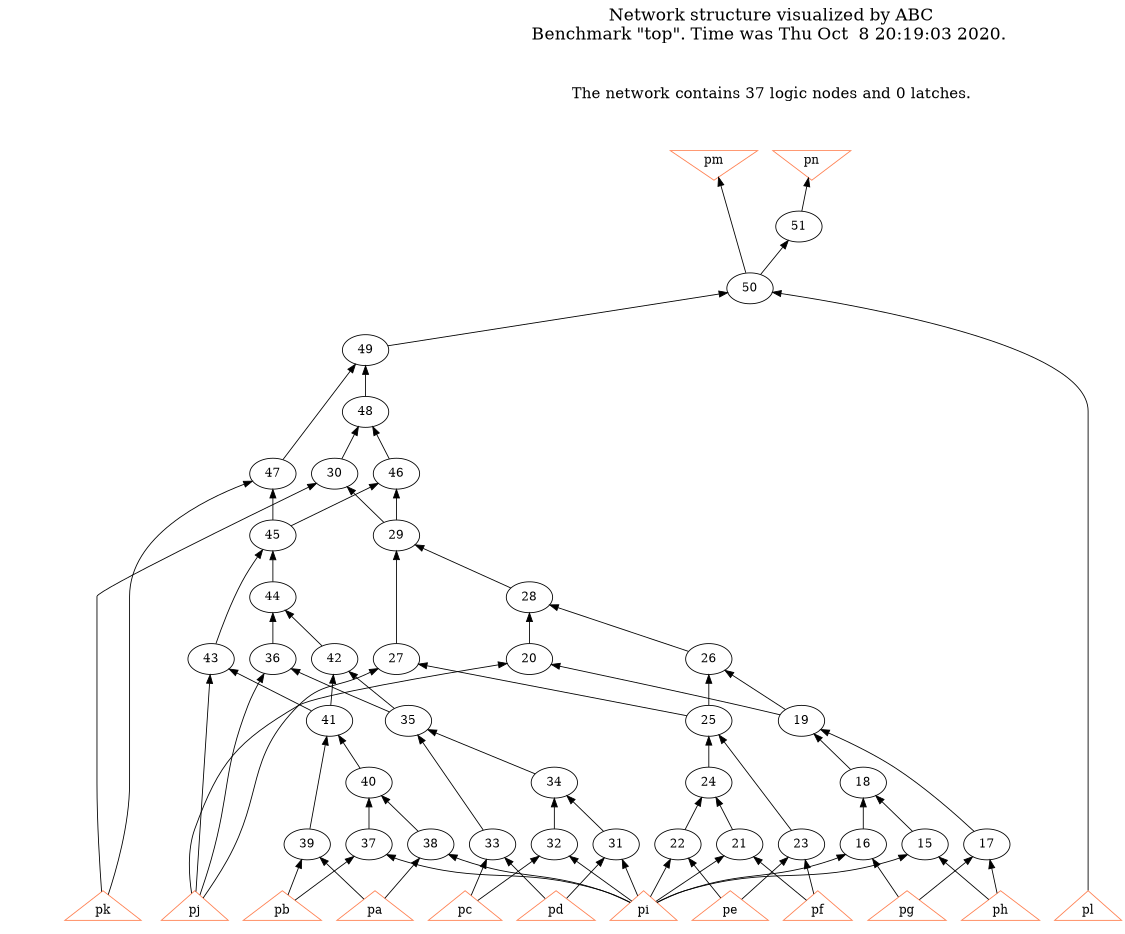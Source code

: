 # Network structure generated by ABC

digraph network {
size = "7.5,10";
center = true;
edge [dir = back];

{
  node [shape = plaintext];
  edge [style = invis];
  LevelTitle1 [label=""];
  LevelTitle2 [label=""];
  Level12 [label = ""];
  Level11 [label = ""];
  Level10 [label = ""];
  Level9 [label = ""];
  Level8 [label = ""];
  Level7 [label = ""];
  Level6 [label = ""];
  Level5 [label = ""];
  Level4 [label = ""];
  Level3 [label = ""];
  Level2 [label = ""];
  Level1 [label = ""];
  Level0 [label = ""];
  LevelTitle1 ->  LevelTitle2 ->  Level12 ->  Level11 ->  Level10 ->  Level9 ->  Level8 ->  Level7 ->  Level6 ->  Level5 ->  Level4 ->  Level3 ->  Level2 ->  Level1 ->  Level0;
}

{
  rank = same;
  LevelTitle1;
  title1 [shape=plaintext,
          fontsize=20,
          fontname = "Times-Roman",
          label="Network structure visualized by ABC\nBenchmark \"top\". Time was Thu Oct  8 20:19:03 2020. "
         ];
}

{
  rank = same;
  LevelTitle2;
  title2 [shape=plaintext,
          fontsize=18,
          fontname = "Times-Roman",
          label="The network contains 37 logic nodes and 0 latches.\n"
         ];
}

{
  rank = same;
  Level12;
  Node13 [label = "pm", shape = invtriangle, color = coral, fillcolor = coral];
  Node14 [label = "pn", shape = invtriangle, color = coral, fillcolor = coral];
}

{
  rank = same;
  Level11;
  Node51 [label = "51\n", shape = ellipse];
}

{
  rank = same;
  Level10;
  Node50 [label = "50\n", shape = ellipse];
}

{
  rank = same;
  Level9;
  Node49 [label = "49\n", shape = ellipse];
}

{
  rank = same;
  Level8;
  Node48 [label = "48\n", shape = ellipse];
}

{
  rank = same;
  Level7;
  Node30 [label = "30\n", shape = ellipse];
  Node46 [label = "46\n", shape = ellipse];
  Node47 [label = "47\n", shape = ellipse];
}

{
  rank = same;
  Level6;
  Node29 [label = "29\n", shape = ellipse];
  Node45 [label = "45\n", shape = ellipse];
}

{
  rank = same;
  Level5;
  Node28 [label = "28\n", shape = ellipse];
  Node44 [label = "44\n", shape = ellipse];
}

{
  rank = same;
  Level4;
  Node20 [label = "20\n", shape = ellipse];
  Node26 [label = "26\n", shape = ellipse];
  Node27 [label = "27\n", shape = ellipse];
  Node36 [label = "36\n", shape = ellipse];
  Node42 [label = "42\n", shape = ellipse];
  Node43 [label = "43\n", shape = ellipse];
}

{
  rank = same;
  Level3;
  Node19 [label = "19\n", shape = ellipse];
  Node25 [label = "25\n", shape = ellipse];
  Node35 [label = "35\n", shape = ellipse];
  Node41 [label = "41\n", shape = ellipse];
}

{
  rank = same;
  Level2;
  Node18 [label = "18\n", shape = ellipse];
  Node24 [label = "24\n", shape = ellipse];
  Node34 [label = "34\n", shape = ellipse];
  Node40 [label = "40\n", shape = ellipse];
}

{
  rank = same;
  Level1;
  Node15 [label = "15\n", shape = ellipse];
  Node16 [label = "16\n", shape = ellipse];
  Node17 [label = "17\n", shape = ellipse];
  Node21 [label = "21\n", shape = ellipse];
  Node22 [label = "22\n", shape = ellipse];
  Node23 [label = "23\n", shape = ellipse];
  Node31 [label = "31\n", shape = ellipse];
  Node32 [label = "32\n", shape = ellipse];
  Node33 [label = "33\n", shape = ellipse];
  Node37 [label = "37\n", shape = ellipse];
  Node38 [label = "38\n", shape = ellipse];
  Node39 [label = "39\n", shape = ellipse];
}

{
  rank = same;
  Level0;
  Node1 [label = "pa", shape = triangle, color = coral, fillcolor = coral];
  Node2 [label = "pb", shape = triangle, color = coral, fillcolor = coral];
  Node3 [label = "pc", shape = triangle, color = coral, fillcolor = coral];
  Node4 [label = "pd", shape = triangle, color = coral, fillcolor = coral];
  Node5 [label = "pe", shape = triangle, color = coral, fillcolor = coral];
  Node6 [label = "pf", shape = triangle, color = coral, fillcolor = coral];
  Node7 [label = "pg", shape = triangle, color = coral, fillcolor = coral];
  Node8 [label = "ph", shape = triangle, color = coral, fillcolor = coral];
  Node9 [label = "pi", shape = triangle, color = coral, fillcolor = coral];
  Node10 [label = "pj", shape = triangle, color = coral, fillcolor = coral];
  Node11 [label = "pk", shape = triangle, color = coral, fillcolor = coral];
  Node12 [label = "pl", shape = triangle, color = coral, fillcolor = coral];
}

title1 -> title2 [style = invis];
title2 -> Node13 [style = invis];
title2 -> Node14 [style = invis];
Node13 -> Node14 [style = invis];
Node13 -> Node50 [style = solid];
Node14 -> Node51 [style = solid];
Node15 -> Node8 [style = solid];
Node15 -> Node9 [style = solid];
Node16 -> Node7 [style = solid];
Node16 -> Node9 [style = solid];
Node17 -> Node7 [style = solid];
Node17 -> Node8 [style = solid];
Node18 -> Node15 [style = solid];
Node18 -> Node16 [style = solid];
Node19 -> Node17 [style = solid];
Node19 -> Node18 [style = solid];
Node20 -> Node10 [style = solid];
Node20 -> Node19 [style = solid];
Node21 -> Node6 [style = solid];
Node21 -> Node9 [style = solid];
Node22 -> Node5 [style = solid];
Node22 -> Node9 [style = solid];
Node23 -> Node5 [style = solid];
Node23 -> Node6 [style = solid];
Node24 -> Node21 [style = solid];
Node24 -> Node22 [style = solid];
Node25 -> Node23 [style = solid];
Node25 -> Node24 [style = solid];
Node26 -> Node19 [style = solid];
Node26 -> Node25 [style = solid];
Node27 -> Node10 [style = solid];
Node27 -> Node25 [style = solid];
Node28 -> Node20 [style = solid];
Node28 -> Node26 [style = solid];
Node29 -> Node27 [style = solid];
Node29 -> Node28 [style = solid];
Node30 -> Node11 [style = solid];
Node30 -> Node29 [style = solid];
Node31 -> Node4 [style = solid];
Node31 -> Node9 [style = solid];
Node32 -> Node3 [style = solid];
Node32 -> Node9 [style = solid];
Node33 -> Node3 [style = solid];
Node33 -> Node4 [style = solid];
Node34 -> Node31 [style = solid];
Node34 -> Node32 [style = solid];
Node35 -> Node33 [style = solid];
Node35 -> Node34 [style = solid];
Node36 -> Node10 [style = solid];
Node36 -> Node35 [style = solid];
Node37 -> Node2 [style = solid];
Node37 -> Node9 [style = solid];
Node38 -> Node1 [style = solid];
Node38 -> Node9 [style = solid];
Node39 -> Node1 [style = solid];
Node39 -> Node2 [style = solid];
Node40 -> Node37 [style = solid];
Node40 -> Node38 [style = solid];
Node41 -> Node39 [style = solid];
Node41 -> Node40 [style = solid];
Node42 -> Node35 [style = solid];
Node42 -> Node41 [style = solid];
Node43 -> Node10 [style = solid];
Node43 -> Node41 [style = solid];
Node44 -> Node36 [style = solid];
Node44 -> Node42 [style = solid];
Node45 -> Node43 [style = solid];
Node45 -> Node44 [style = solid];
Node46 -> Node29 [style = solid];
Node46 -> Node45 [style = solid];
Node47 -> Node11 [style = solid];
Node47 -> Node45 [style = solid];
Node48 -> Node30 [style = solid];
Node48 -> Node46 [style = solid];
Node49 -> Node47 [style = solid];
Node49 -> Node48 [style = solid];
Node50 -> Node12 [style = solid];
Node50 -> Node49 [style = solid];
Node51 -> Node50 [style = solid];
}

